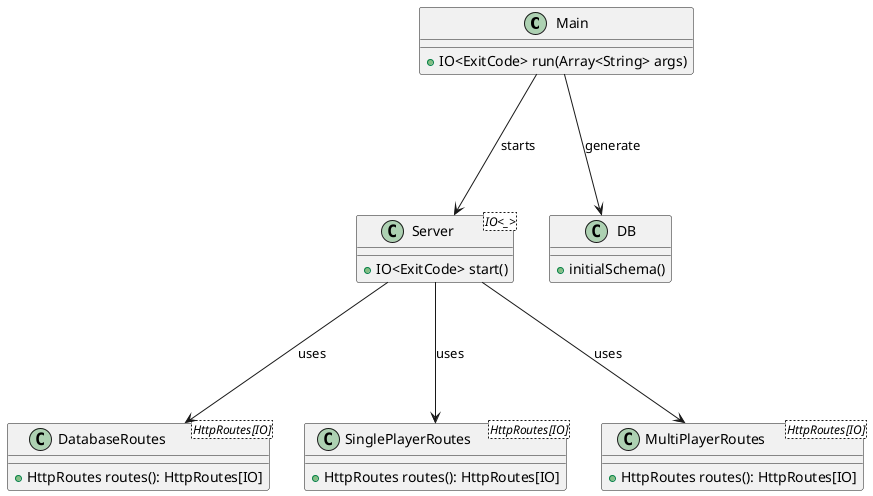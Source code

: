 @startuml
'https://plantuml.com/class-diagram

class Main {
    + IO<ExitCode> run(Array<String> args)
}

class Server<IO<_>> {
    + IO<ExitCode> start()
}


    class DatabaseRoutes<HttpRoutes[IO]> {
        + HttpRoutes routes(): HttpRoutes[IO]
    }

'class GameState {
'    + GameStatus status
'    + Side movesNow
'    + Board board
'    + nextMoveFrom Option[PawnPosition]
'}


'class CheckersCodecs {
'}

'

    class SinglePlayerRoutes<HttpRoutes[IO]> {
        + HttpRoutes routes(): HttpRoutes[IO]
    }
'
'    class SingleplayerCodecs {
'    }
'
'    class Ai {
'    }




    class MultiPlayerRoutes<HttpRoutes[IO]> {
        + HttpRoutes routes(): HttpRoutes[IO]
    }

    class DB {
        + initialSchema()
    }

'    class MultiplayerCodecs {
'    }

'    class MultiplayerState {
'        + List<Player> players
'        + List<Room> rooms
'    }

'    class Player {
'        + String name
'    }
'
'    class Room {
'        + String name
'        + Player playerWhite
'        + Player playerRed
'        + GameState gameState
'    }



'server
Main ---> Server : starts
Main ---> DB : generate
Server ---> MultiPlayerRoutes : uses
Server ---> SinglePlayerRoutes : uses
Server ---> DatabaseRoutes : uses

'database
'DatabaseRoutes ---> CheckersCodecs : uses
'DatabaseRoutes ---> GameState : uses

'singleplayer domain
'SinglePlayerRoutes --> CheckersCodecs : uses
'SinglePlayerRoutes --> SingleplayerCodecs : uses
'SinglePlayerRoutes --> GameState : uses
'SinglePlayerRoutes --> Ai : uses

'multiplayer domain
'MultiPlayerRoutes ---> MultiplayerState : uses
'MultiPlayerRoutes --> CheckersCodecs : uses
'MultiPlayerRoutes --> MultiplayerCodecs : uses
'MultiplayerState -->  Room : uses
'MultiplayerState -->  Player : uses


'Room -left->  Player : uses
'Room -->  GameState : uses

'checkers domain
'GameState -->  GameStatus : uses
'GameState --> Side : uses
'GameState --> Board : uses
'GameState --> PawnPosition : uses
'
'Board --> PawnPosition : uses
'Board --> Pawn : uses
'
'Pawn --> PawnType : uses
'Pawn --> Side : uses
'
'PawnMove --> PawnPosition : uses

@enduml
